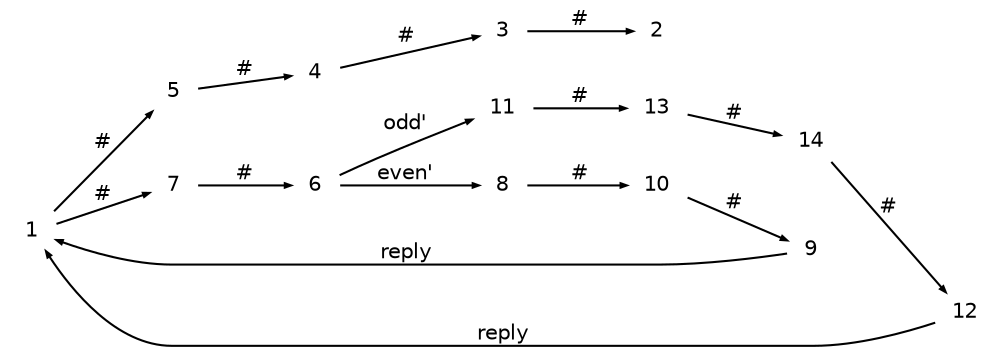digraph g
{
   graph [rankdir=LR];
   edge [arrowsize=0.3,fontsize=10,fontname=Helvetica];
   node [shape=plaintext,width=.3,height=.2,fontsize=10,fontname=Helvetica];
   1->5 [label="#"];
   1->7 [label="#"];
   3->2 [label="#"];
   4->3 [label="#"];
   5->4 [label="#"];
   6->8 [label="even'"];
   6->11 [label="odd'"];
   7->6 [label="#"];
   8->10 [label="#"];
   9->1 [label="reply"];
   10->9 [label="#"];
   11->13 [label="#"];
   12->1 [label="reply"];
   13->14 [label="#"];
   14->12 [label="#"];
}
